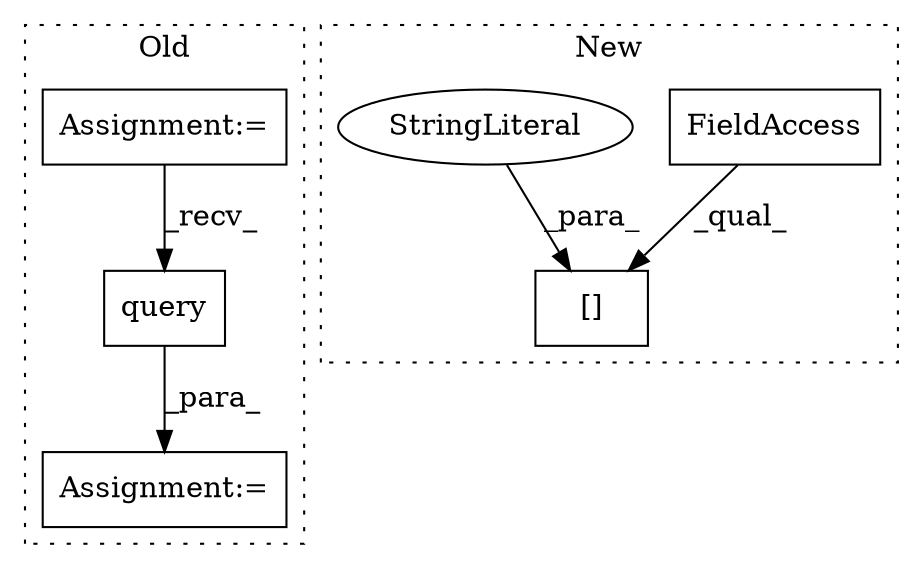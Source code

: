 digraph G {
subgraph cluster0 {
1 [label="query" a="32" s="8364,8392" l="6,1" shape="box"];
3 [label="Assignment:=" a="7" s="8345" l="2" shape="box"];
5 [label="Assignment:=" a="7" s="7086" l="2" shape="box"];
label = "Old";
style="dotted";
}
subgraph cluster1 {
2 [label="[]" a="2" s="7284,7299" l="7,1" shape="box"];
4 [label="FieldAccess" a="22" s="7284" l="6" shape="box"];
6 [label="StringLiteral" a="45" s="7291" l="8" shape="ellipse"];
label = "New";
style="dotted";
}
1 -> 3 [label="_para_"];
4 -> 2 [label="_qual_"];
5 -> 1 [label="_recv_"];
6 -> 2 [label="_para_"];
}